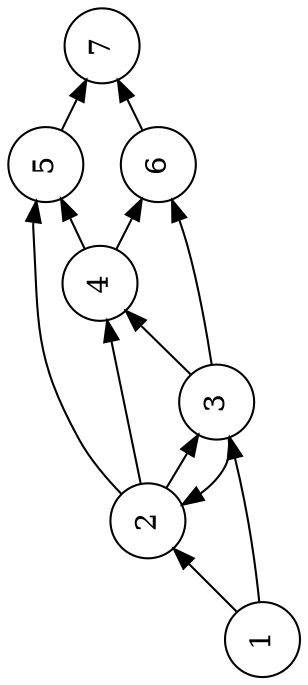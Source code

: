 digraph G {
  rankdir="LR";
  orientation="landscape";
  ranksep=0.2;

  node [shape=circle, texmode="math"];

  edge [lblstyle=auto]

  1 [texlbl="$1$"]
  2 [texlbl="$2$"]
  3 [texlbl="$3$"]
  4 [texlbl="$4$"]
  5 [texlbl="$5$"]
  6 [texlbl="$6$"]
  7 [texlbl="$7$"]
  //8 [texlbl="$8$"]
  //9 [texlbl="$9$"]
  //10 [texlbl="$10$"]

  root=1;
  leaf=7;

  1 -> 2 [topath="bend left" label=" ", texlbl="2/3"];
  1 -> 3 [topath="bend right" label=" ", texlbl="1/2"];
  2 -> 3 [topath="bend left" label=" ", texlbl="2/1"];
  2 -> 4 [topath="bend left" label=" ", texlbl="4/1"];
  2 -> 5 [topath="bend left" label=" ", texlbl="4/1"];
  3 -> 2 [topath="bend left" label=" ", texlbl="4/4"];
  3 -> 4 [topath="bend right" label=" ", texlbl="1/3"];
  3 -> 6 [topath="bend right" label=" ", texlbl="1/4"];
  4 -> 5 [topath="bend right" label=" ", texlbl="1/2"];
  4 -> 6 [topath="bend left" label=" ", texlbl="1/3"];
  5 -> 7 [topath="bend left" label=" ", texlbl="2/2"];
  6 -> 7 [topath="bend right" label=" ", texlbl="3/1"];
  //7 -> 8 [topath="" label=" ", texlbl="4, 2"];
  //7 -> 9 [topath="" label=" ", texlbl="2, 3"];
  //8 -> 10 [topath="" label=" ", texlbl="2, 1"];
  //9 -> 10 [topath="" label=" ", texlbl="3, 1"];
}
